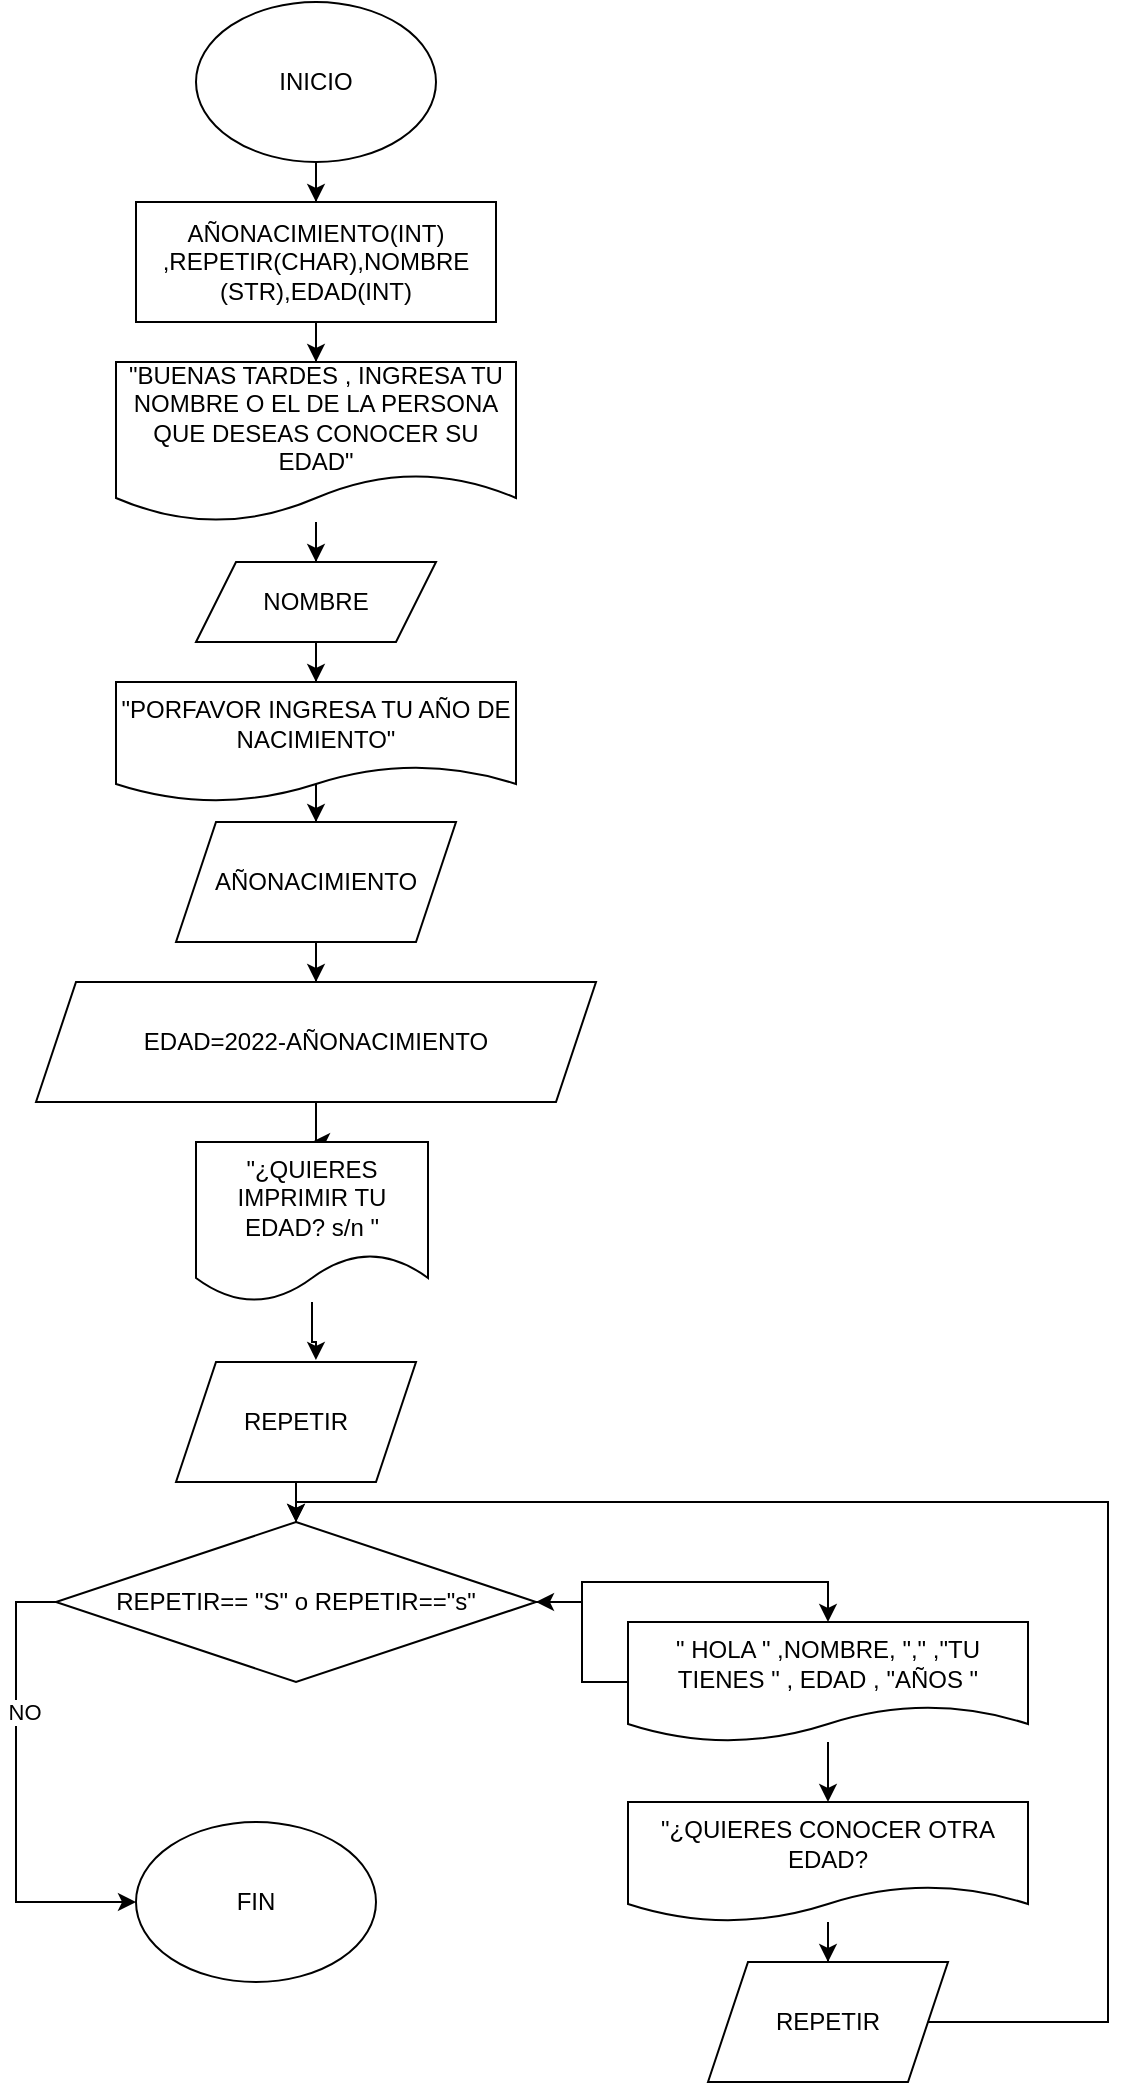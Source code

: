 <mxfile version="20.2.7" type="github">
  <diagram id="jsaz4oyxy9MlhQvx8Oue" name="Página-1">
    <mxGraphModel dx="700" dy="784" grid="1" gridSize="10" guides="1" tooltips="1" connect="1" arrows="1" fold="1" page="1" pageScale="1" pageWidth="827" pageHeight="1169" math="0" shadow="0">
      <root>
        <mxCell id="0" />
        <mxCell id="1" parent="0" />
        <mxCell id="vvfJRBn-yD5Dkr1ICJko-3" style="edgeStyle=orthogonalEdgeStyle;rounded=0;orthogonalLoop=1;jettySize=auto;html=1;entryX=0.5;entryY=0;entryDx=0;entryDy=0;" edge="1" parent="1" source="vvfJRBn-yD5Dkr1ICJko-1" target="vvfJRBn-yD5Dkr1ICJko-2">
          <mxGeometry relative="1" as="geometry" />
        </mxCell>
        <mxCell id="vvfJRBn-yD5Dkr1ICJko-1" value="INICIO" style="ellipse;whiteSpace=wrap;html=1;" vertex="1" parent="1">
          <mxGeometry x="354" y="20" width="120" height="80" as="geometry" />
        </mxCell>
        <mxCell id="vvfJRBn-yD5Dkr1ICJko-5" style="edgeStyle=orthogonalEdgeStyle;rounded=0;orthogonalLoop=1;jettySize=auto;html=1;entryX=0.5;entryY=0;entryDx=0;entryDy=0;" edge="1" parent="1" source="vvfJRBn-yD5Dkr1ICJko-2" target="vvfJRBn-yD5Dkr1ICJko-4">
          <mxGeometry relative="1" as="geometry" />
        </mxCell>
        <mxCell id="vvfJRBn-yD5Dkr1ICJko-2" value="AÑONACIMIENTO(INT) ,REPETIR(CHAR),NOMBRE (STR),EDAD(INT)" style="rounded=0;whiteSpace=wrap;html=1;" vertex="1" parent="1">
          <mxGeometry x="324" y="120" width="180" height="60" as="geometry" />
        </mxCell>
        <mxCell id="vvfJRBn-yD5Dkr1ICJko-7" style="edgeStyle=orthogonalEdgeStyle;rounded=0;orthogonalLoop=1;jettySize=auto;html=1;entryX=0.5;entryY=0;entryDx=0;entryDy=0;" edge="1" parent="1" source="vvfJRBn-yD5Dkr1ICJko-4" target="vvfJRBn-yD5Dkr1ICJko-6">
          <mxGeometry relative="1" as="geometry" />
        </mxCell>
        <mxCell id="vvfJRBn-yD5Dkr1ICJko-4" value="&quot;BUENAS TARDES , INGRESA TU NOMBRE O EL DE LA PERSONA QUE DESEAS CONOCER SU EDAD&quot;" style="shape=document;whiteSpace=wrap;html=1;boundedLbl=1;" vertex="1" parent="1">
          <mxGeometry x="314" y="200" width="200" height="80" as="geometry" />
        </mxCell>
        <mxCell id="vvfJRBn-yD5Dkr1ICJko-9" style="edgeStyle=orthogonalEdgeStyle;rounded=0;orthogonalLoop=1;jettySize=auto;html=1;entryX=0.5;entryY=0;entryDx=0;entryDy=0;" edge="1" parent="1" source="vvfJRBn-yD5Dkr1ICJko-6" target="vvfJRBn-yD5Dkr1ICJko-8">
          <mxGeometry relative="1" as="geometry" />
        </mxCell>
        <mxCell id="vvfJRBn-yD5Dkr1ICJko-6" value="NOMBRE" style="shape=parallelogram;perimeter=parallelogramPerimeter;whiteSpace=wrap;html=1;fixedSize=1;" vertex="1" parent="1">
          <mxGeometry x="354" y="300" width="120" height="40" as="geometry" />
        </mxCell>
        <mxCell id="vvfJRBn-yD5Dkr1ICJko-11" style="edgeStyle=orthogonalEdgeStyle;rounded=0;orthogonalLoop=1;jettySize=auto;html=1;entryX=0.5;entryY=0;entryDx=0;entryDy=0;" edge="1" parent="1" source="vvfJRBn-yD5Dkr1ICJko-8" target="vvfJRBn-yD5Dkr1ICJko-10">
          <mxGeometry relative="1" as="geometry" />
        </mxCell>
        <mxCell id="vvfJRBn-yD5Dkr1ICJko-8" value="&quot;PORFAVOR INGRESA TU AÑO DE NACIMIENTO&quot;" style="shape=document;whiteSpace=wrap;html=1;boundedLbl=1;" vertex="1" parent="1">
          <mxGeometry x="314" y="360" width="200" height="60" as="geometry" />
        </mxCell>
        <mxCell id="vvfJRBn-yD5Dkr1ICJko-13" value="" style="edgeStyle=orthogonalEdgeStyle;rounded=0;orthogonalLoop=1;jettySize=auto;html=1;" edge="1" parent="1" source="vvfJRBn-yD5Dkr1ICJko-10" target="vvfJRBn-yD5Dkr1ICJko-12">
          <mxGeometry relative="1" as="geometry" />
        </mxCell>
        <mxCell id="vvfJRBn-yD5Dkr1ICJko-10" value="AÑONACIMIENTO" style="shape=parallelogram;perimeter=parallelogramPerimeter;whiteSpace=wrap;html=1;fixedSize=1;" vertex="1" parent="1">
          <mxGeometry x="344" y="430" width="140" height="60" as="geometry" />
        </mxCell>
        <mxCell id="vvfJRBn-yD5Dkr1ICJko-15" style="edgeStyle=orthogonalEdgeStyle;rounded=0;orthogonalLoop=1;jettySize=auto;html=1;entryX=0.5;entryY=0;entryDx=0;entryDy=0;" edge="1" parent="1" source="vvfJRBn-yD5Dkr1ICJko-12" target="vvfJRBn-yD5Dkr1ICJko-14">
          <mxGeometry relative="1" as="geometry" />
        </mxCell>
        <mxCell id="vvfJRBn-yD5Dkr1ICJko-12" value="EDAD=2022-AÑONACIMIENTO" style="shape=parallelogram;perimeter=parallelogramPerimeter;whiteSpace=wrap;html=1;fixedSize=1;" vertex="1" parent="1">
          <mxGeometry x="274" y="510" width="280" height="60" as="geometry" />
        </mxCell>
        <mxCell id="vvfJRBn-yD5Dkr1ICJko-17" style="edgeStyle=orthogonalEdgeStyle;rounded=0;orthogonalLoop=1;jettySize=auto;html=1;entryX=0.583;entryY=-0.017;entryDx=0;entryDy=0;entryPerimeter=0;" edge="1" parent="1" source="vvfJRBn-yD5Dkr1ICJko-14" target="vvfJRBn-yD5Dkr1ICJko-16">
          <mxGeometry relative="1" as="geometry" />
        </mxCell>
        <mxCell id="vvfJRBn-yD5Dkr1ICJko-14" value="&quot;¿QUIERES IMPRIMIR TU EDAD? s/n &quot;" style="shape=document;whiteSpace=wrap;html=1;boundedLbl=1;" vertex="1" parent="1">
          <mxGeometry x="354" y="590" width="116" height="80" as="geometry" />
        </mxCell>
        <mxCell id="vvfJRBn-yD5Dkr1ICJko-19" style="edgeStyle=orthogonalEdgeStyle;rounded=0;orthogonalLoop=1;jettySize=auto;html=1;" edge="1" parent="1" source="vvfJRBn-yD5Dkr1ICJko-16" target="vvfJRBn-yD5Dkr1ICJko-18">
          <mxGeometry relative="1" as="geometry" />
        </mxCell>
        <mxCell id="vvfJRBn-yD5Dkr1ICJko-16" value="REPETIR" style="shape=parallelogram;perimeter=parallelogramPerimeter;whiteSpace=wrap;html=1;fixedSize=1;" vertex="1" parent="1">
          <mxGeometry x="344" y="700" width="120" height="60" as="geometry" />
        </mxCell>
        <mxCell id="vvfJRBn-yD5Dkr1ICJko-23" style="edgeStyle=orthogonalEdgeStyle;rounded=0;orthogonalLoop=1;jettySize=auto;html=1;entryX=0.5;entryY=0;entryDx=0;entryDy=0;" edge="1" parent="1" source="vvfJRBn-yD5Dkr1ICJko-18" target="vvfJRBn-yD5Dkr1ICJko-22">
          <mxGeometry relative="1" as="geometry" />
        </mxCell>
        <mxCell id="vvfJRBn-yD5Dkr1ICJko-30" style="edgeStyle=orthogonalEdgeStyle;rounded=0;orthogonalLoop=1;jettySize=auto;html=1;entryX=0;entryY=0.5;entryDx=0;entryDy=0;exitX=0;exitY=0.5;exitDx=0;exitDy=0;" edge="1" parent="1" source="vvfJRBn-yD5Dkr1ICJko-18" target="vvfJRBn-yD5Dkr1ICJko-29">
          <mxGeometry relative="1" as="geometry" />
        </mxCell>
        <mxCell id="vvfJRBn-yD5Dkr1ICJko-31" value="NO" style="edgeLabel;html=1;align=center;verticalAlign=middle;resizable=0;points=[];" vertex="1" connectable="0" parent="vvfJRBn-yD5Dkr1ICJko-30">
          <mxGeometry x="-0.348" y="4" relative="1" as="geometry">
            <mxPoint as="offset" />
          </mxGeometry>
        </mxCell>
        <mxCell id="vvfJRBn-yD5Dkr1ICJko-18" value="REPETIR== &quot;S&quot; o REPETIR==&quot;s&quot;" style="rhombus;whiteSpace=wrap;html=1;" vertex="1" parent="1">
          <mxGeometry x="284" y="780" width="240" height="80" as="geometry" />
        </mxCell>
        <mxCell id="vvfJRBn-yD5Dkr1ICJko-25" value="" style="edgeStyle=orthogonalEdgeStyle;rounded=0;orthogonalLoop=1;jettySize=auto;html=1;" edge="1" parent="1" source="vvfJRBn-yD5Dkr1ICJko-22" target="vvfJRBn-yD5Dkr1ICJko-24">
          <mxGeometry relative="1" as="geometry" />
        </mxCell>
        <mxCell id="vvfJRBn-yD5Dkr1ICJko-32" value="" style="edgeStyle=orthogonalEdgeStyle;rounded=0;orthogonalLoop=1;jettySize=auto;html=1;" edge="1" parent="1" source="vvfJRBn-yD5Dkr1ICJko-22" target="vvfJRBn-yD5Dkr1ICJko-18">
          <mxGeometry relative="1" as="geometry" />
        </mxCell>
        <mxCell id="vvfJRBn-yD5Dkr1ICJko-22" value="&quot; HOLA &quot; ,NOMBRE, &quot;,&quot; ,&quot;TU TIENES &quot; , EDAD , &quot;AÑOS &quot;" style="shape=document;whiteSpace=wrap;html=1;boundedLbl=1;" vertex="1" parent="1">
          <mxGeometry x="570" y="830" width="200" height="60" as="geometry" />
        </mxCell>
        <mxCell id="vvfJRBn-yD5Dkr1ICJko-27" value="" style="edgeStyle=orthogonalEdgeStyle;rounded=0;orthogonalLoop=1;jettySize=auto;html=1;" edge="1" parent="1" source="vvfJRBn-yD5Dkr1ICJko-24" target="vvfJRBn-yD5Dkr1ICJko-26">
          <mxGeometry relative="1" as="geometry" />
        </mxCell>
        <mxCell id="vvfJRBn-yD5Dkr1ICJko-24" value="&quot;¿QUIERES CONOCER OTRA EDAD?" style="shape=document;whiteSpace=wrap;html=1;boundedLbl=1;" vertex="1" parent="1">
          <mxGeometry x="570" y="920" width="200" height="60" as="geometry" />
        </mxCell>
        <mxCell id="vvfJRBn-yD5Dkr1ICJko-28" style="edgeStyle=orthogonalEdgeStyle;rounded=0;orthogonalLoop=1;jettySize=auto;html=1;entryX=0.5;entryY=0;entryDx=0;entryDy=0;" edge="1" parent="1" source="vvfJRBn-yD5Dkr1ICJko-26" target="vvfJRBn-yD5Dkr1ICJko-18">
          <mxGeometry relative="1" as="geometry">
            <mxPoint x="410" y="770" as="targetPoint" />
            <Array as="points">
              <mxPoint x="810" y="1030" />
              <mxPoint x="810" y="770" />
              <mxPoint x="404" y="770" />
            </Array>
          </mxGeometry>
        </mxCell>
        <mxCell id="vvfJRBn-yD5Dkr1ICJko-26" value="REPETIR" style="shape=parallelogram;perimeter=parallelogramPerimeter;whiteSpace=wrap;html=1;fixedSize=1;" vertex="1" parent="1">
          <mxGeometry x="610" y="1000" width="120" height="60" as="geometry" />
        </mxCell>
        <mxCell id="vvfJRBn-yD5Dkr1ICJko-29" value="FIN" style="ellipse;whiteSpace=wrap;html=1;" vertex="1" parent="1">
          <mxGeometry x="324" y="930" width="120" height="80" as="geometry" />
        </mxCell>
      </root>
    </mxGraphModel>
  </diagram>
</mxfile>
